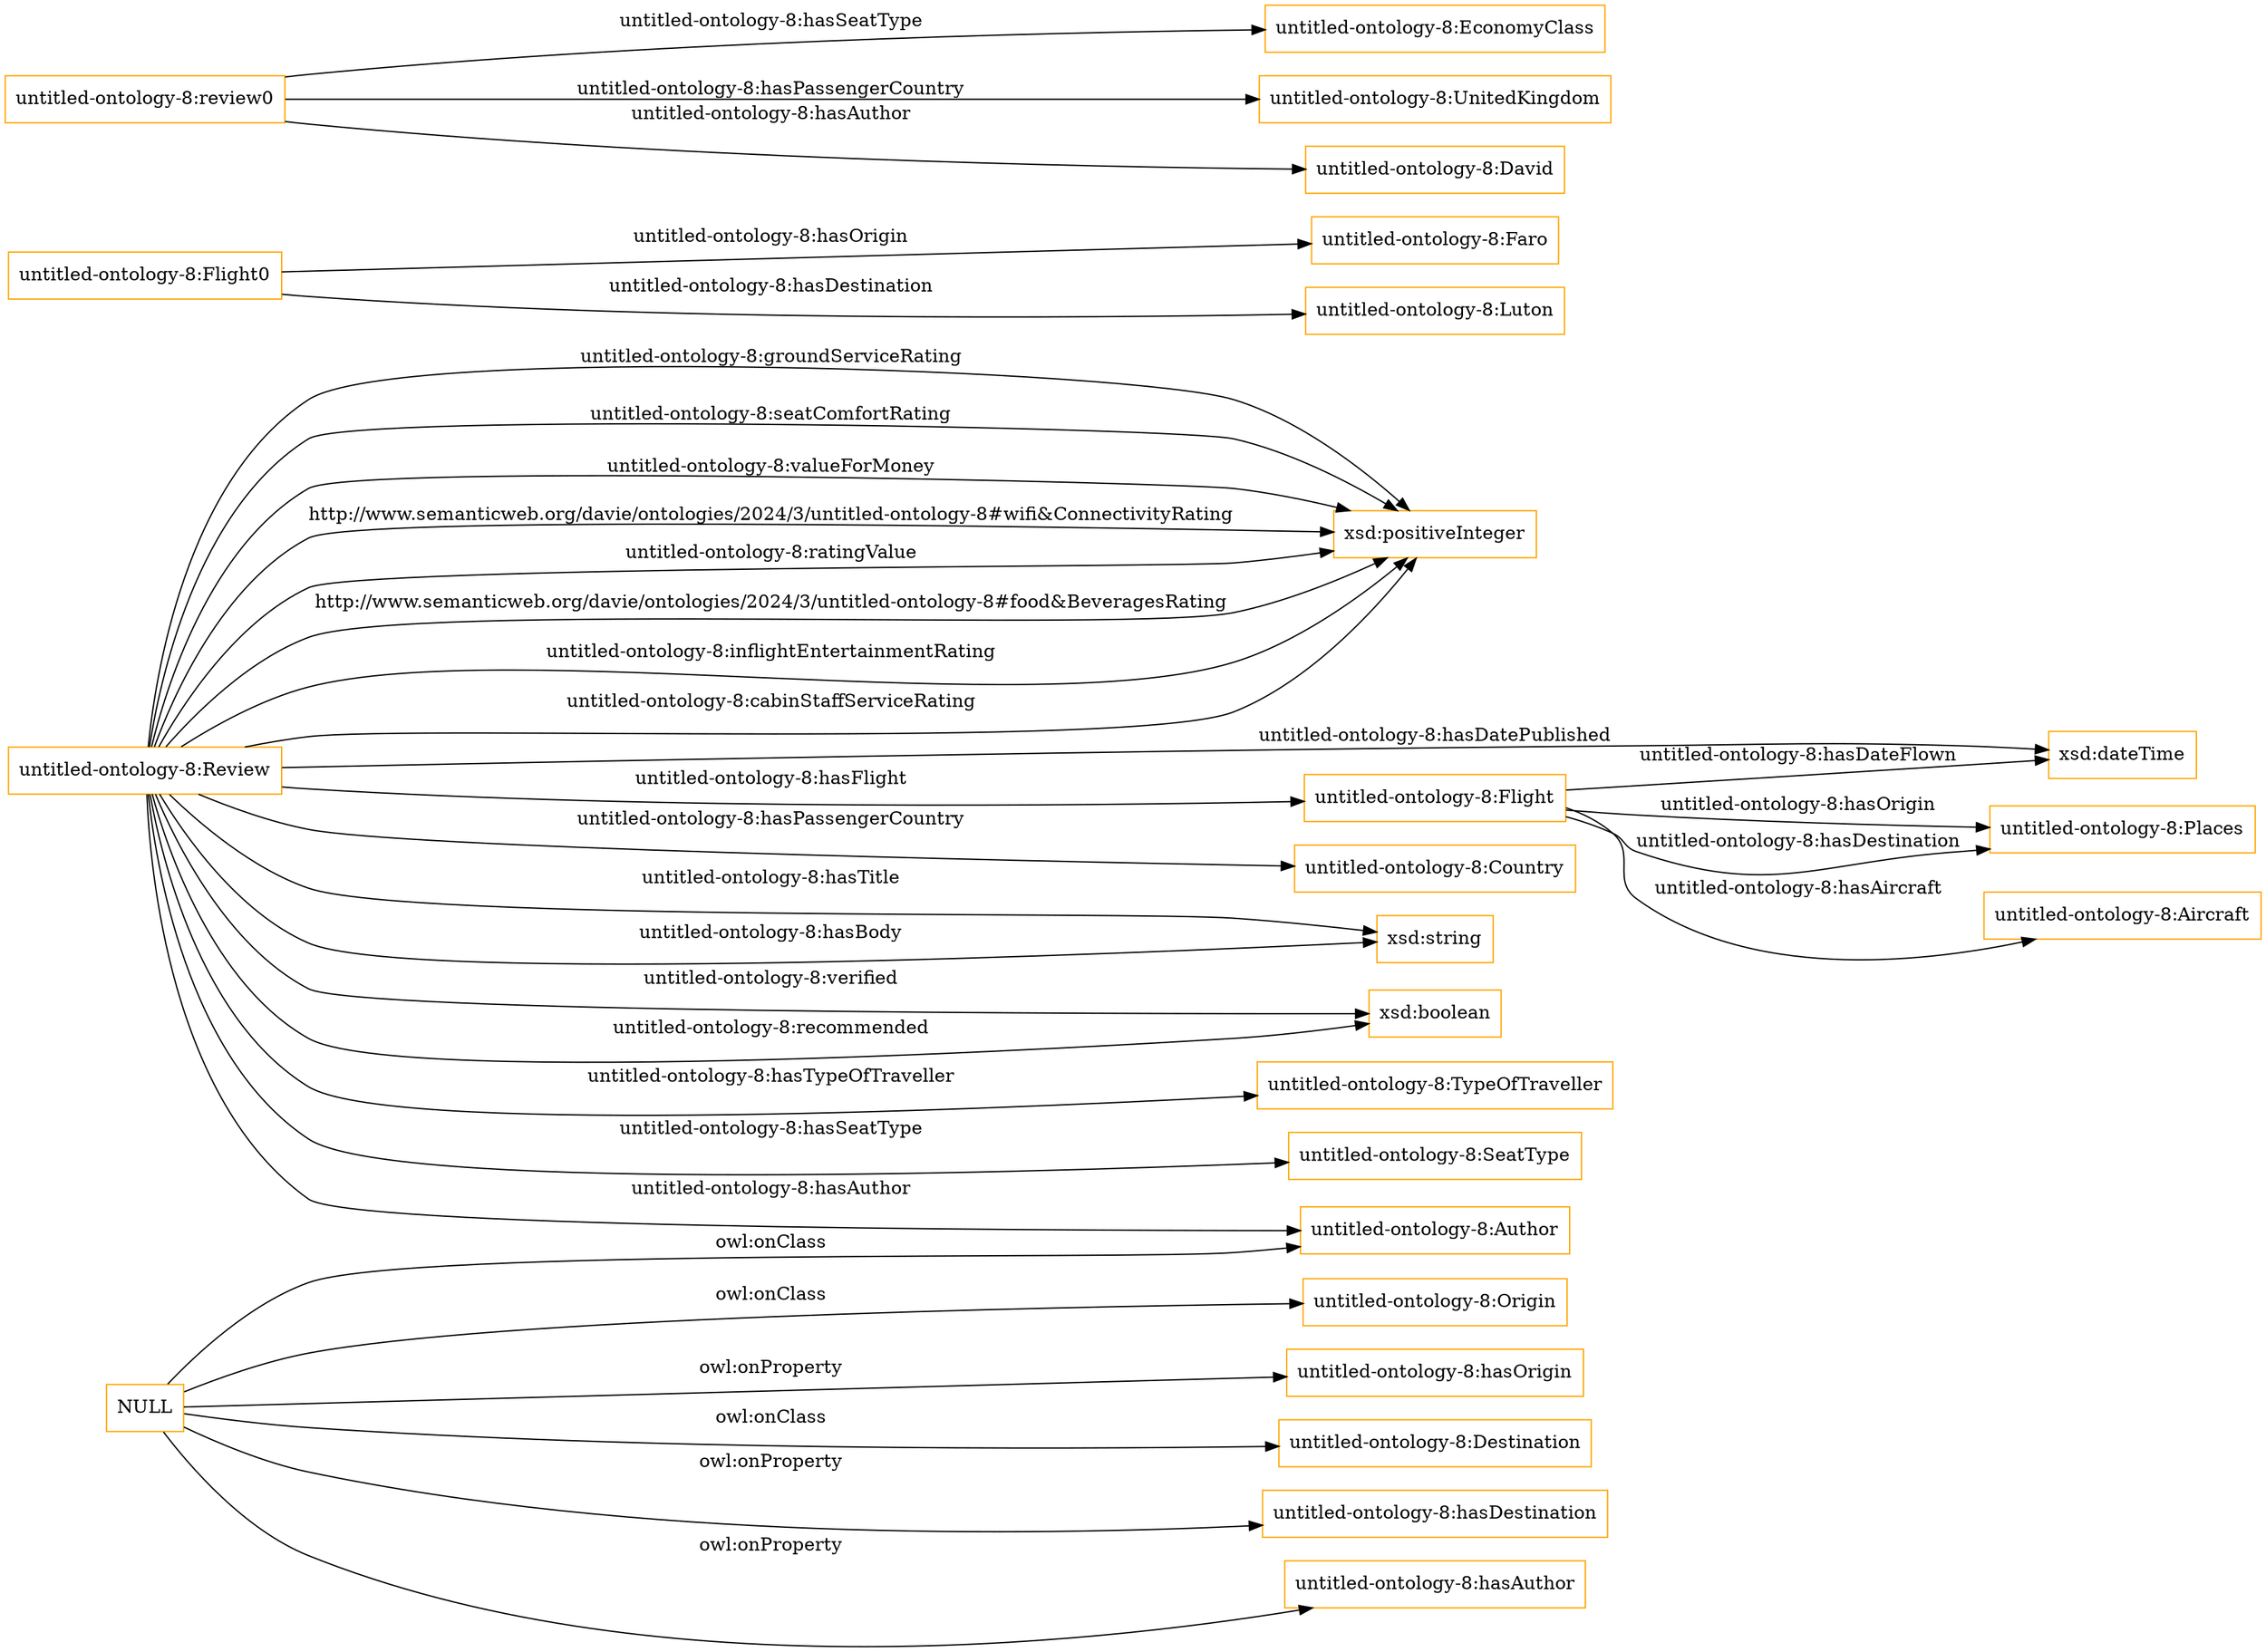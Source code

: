 digraph ar2dtool_diagram { 
rankdir=LR;
size="1501"
node [shape = rectangle, color="orange"]; "untitled-ontology-8:Destination" "untitled-ontology-8:TypeOfTraveller" "untitled-ontology-8:Author" "untitled-ontology-8:Review" "untitled-ontology-8:SeatType" "untitled-ontology-8:Flight" "untitled-ontology-8:Origin" "untitled-ontology-8:Aircraft" "untitled-ontology-8:Country" "untitled-ontology-8:Places" ; /*classes style*/
	"NULL" -> "untitled-ontology-8:Origin" [ label = "owl:onClass" ];
	"NULL" -> "untitled-ontology-8:hasOrigin" [ label = "owl:onProperty" ];
	"NULL" -> "untitled-ontology-8:Destination" [ label = "owl:onClass" ];
	"NULL" -> "untitled-ontology-8:hasDestination" [ label = "owl:onProperty" ];
	"NULL" -> "untitled-ontology-8:Author" [ label = "owl:onClass" ];
	"NULL" -> "untitled-ontology-8:hasAuthor" [ label = "owl:onProperty" ];
	"untitled-ontology-8:Flight0" -> "untitled-ontology-8:Faro" [ label = "untitled-ontology-8:hasOrigin" ];
	"untitled-ontology-8:Flight0" -> "untitled-ontology-8:Luton" [ label = "untitled-ontology-8:hasDestination" ];
	"untitled-ontology-8:review0" -> "untitled-ontology-8:EconomyClass" [ label = "untitled-ontology-8:hasSeatType" ];
	"untitled-ontology-8:review0" -> "untitled-ontology-8:UnitedKingdom" [ label = "untitled-ontology-8:hasPassengerCountry" ];
	"untitled-ontology-8:review0" -> "untitled-ontology-8:David" [ label = "untitled-ontology-8:hasAuthor" ];
	"untitled-ontology-8:Review" -> "xsd:string" [ label = "untitled-ontology-8:hasTitle" ];
	"untitled-ontology-8:Review" -> "untitled-ontology-8:SeatType" [ label = "untitled-ontology-8:hasSeatType" ];
	"untitled-ontology-8:Review" -> "xsd:positiveInteger" [ label = "untitled-ontology-8:seatComfortRating" ];
	"untitled-ontology-8:Review" -> "untitled-ontology-8:Author" [ label = "untitled-ontology-8:hasAuthor" ];
	"untitled-ontology-8:Review" -> "xsd:string" [ label = "untitled-ontology-8:hasBody" ];
	"untitled-ontology-8:Review" -> "untitled-ontology-8:Country" [ label = "untitled-ontology-8:hasPassengerCountry" ];
	"untitled-ontology-8:Review" -> "xsd:positiveInteger" [ label = "untitled-ontology-8:valueForMoney" ];
	"untitled-ontology-8:Flight" -> "untitled-ontology-8:Aircraft" [ label = "untitled-ontology-8:hasAircraft" ];
	"untitled-ontology-8:Review" -> "xsd:boolean" [ label = "untitled-ontology-8:verified" ];
	"untitled-ontology-8:Flight" -> "untitled-ontology-8:Places" [ label = "untitled-ontology-8:hasOrigin" ];
	"untitled-ontology-8:Flight" -> "untitled-ontology-8:Places" [ label = "untitled-ontology-8:hasDestination" ];
	"untitled-ontology-8:Review" -> "untitled-ontology-8:TypeOfTraveller" [ label = "untitled-ontology-8:hasTypeOfTraveller" ];
	"untitled-ontology-8:Review" -> "xsd:positiveInteger" [ label = "http://www.semanticweb.org/davie/ontologies/2024/3/untitled-ontology-8#wifi&ConnectivityRating" ];
	"untitled-ontology-8:Review" -> "xsd:boolean" [ label = "untitled-ontology-8:recommended" ];
	"untitled-ontology-8:Review" -> "xsd:dateTime" [ label = "untitled-ontology-8:hasDatePublished" ];
	"untitled-ontology-8:Review" -> "xsd:positiveInteger" [ label = "untitled-ontology-8:ratingValue" ];
	"untitled-ontology-8:Review" -> "untitled-ontology-8:Flight" [ label = "untitled-ontology-8:hasFlight" ];
	"untitled-ontology-8:Flight" -> "xsd:dateTime" [ label = "untitled-ontology-8:hasDateFlown" ];
	"untitled-ontology-8:Review" -> "xsd:positiveInteger" [ label = "http://www.semanticweb.org/davie/ontologies/2024/3/untitled-ontology-8#food&BeveragesRating" ];
	"untitled-ontology-8:Review" -> "xsd:positiveInteger" [ label = "untitled-ontology-8:inflightEntertainmentRating" ];
	"untitled-ontology-8:Review" -> "xsd:positiveInteger" [ label = "untitled-ontology-8:cabinStaffServiceRating" ];
	"untitled-ontology-8:Review" -> "xsd:positiveInteger" [ label = "untitled-ontology-8:groundServiceRating" ];

}
